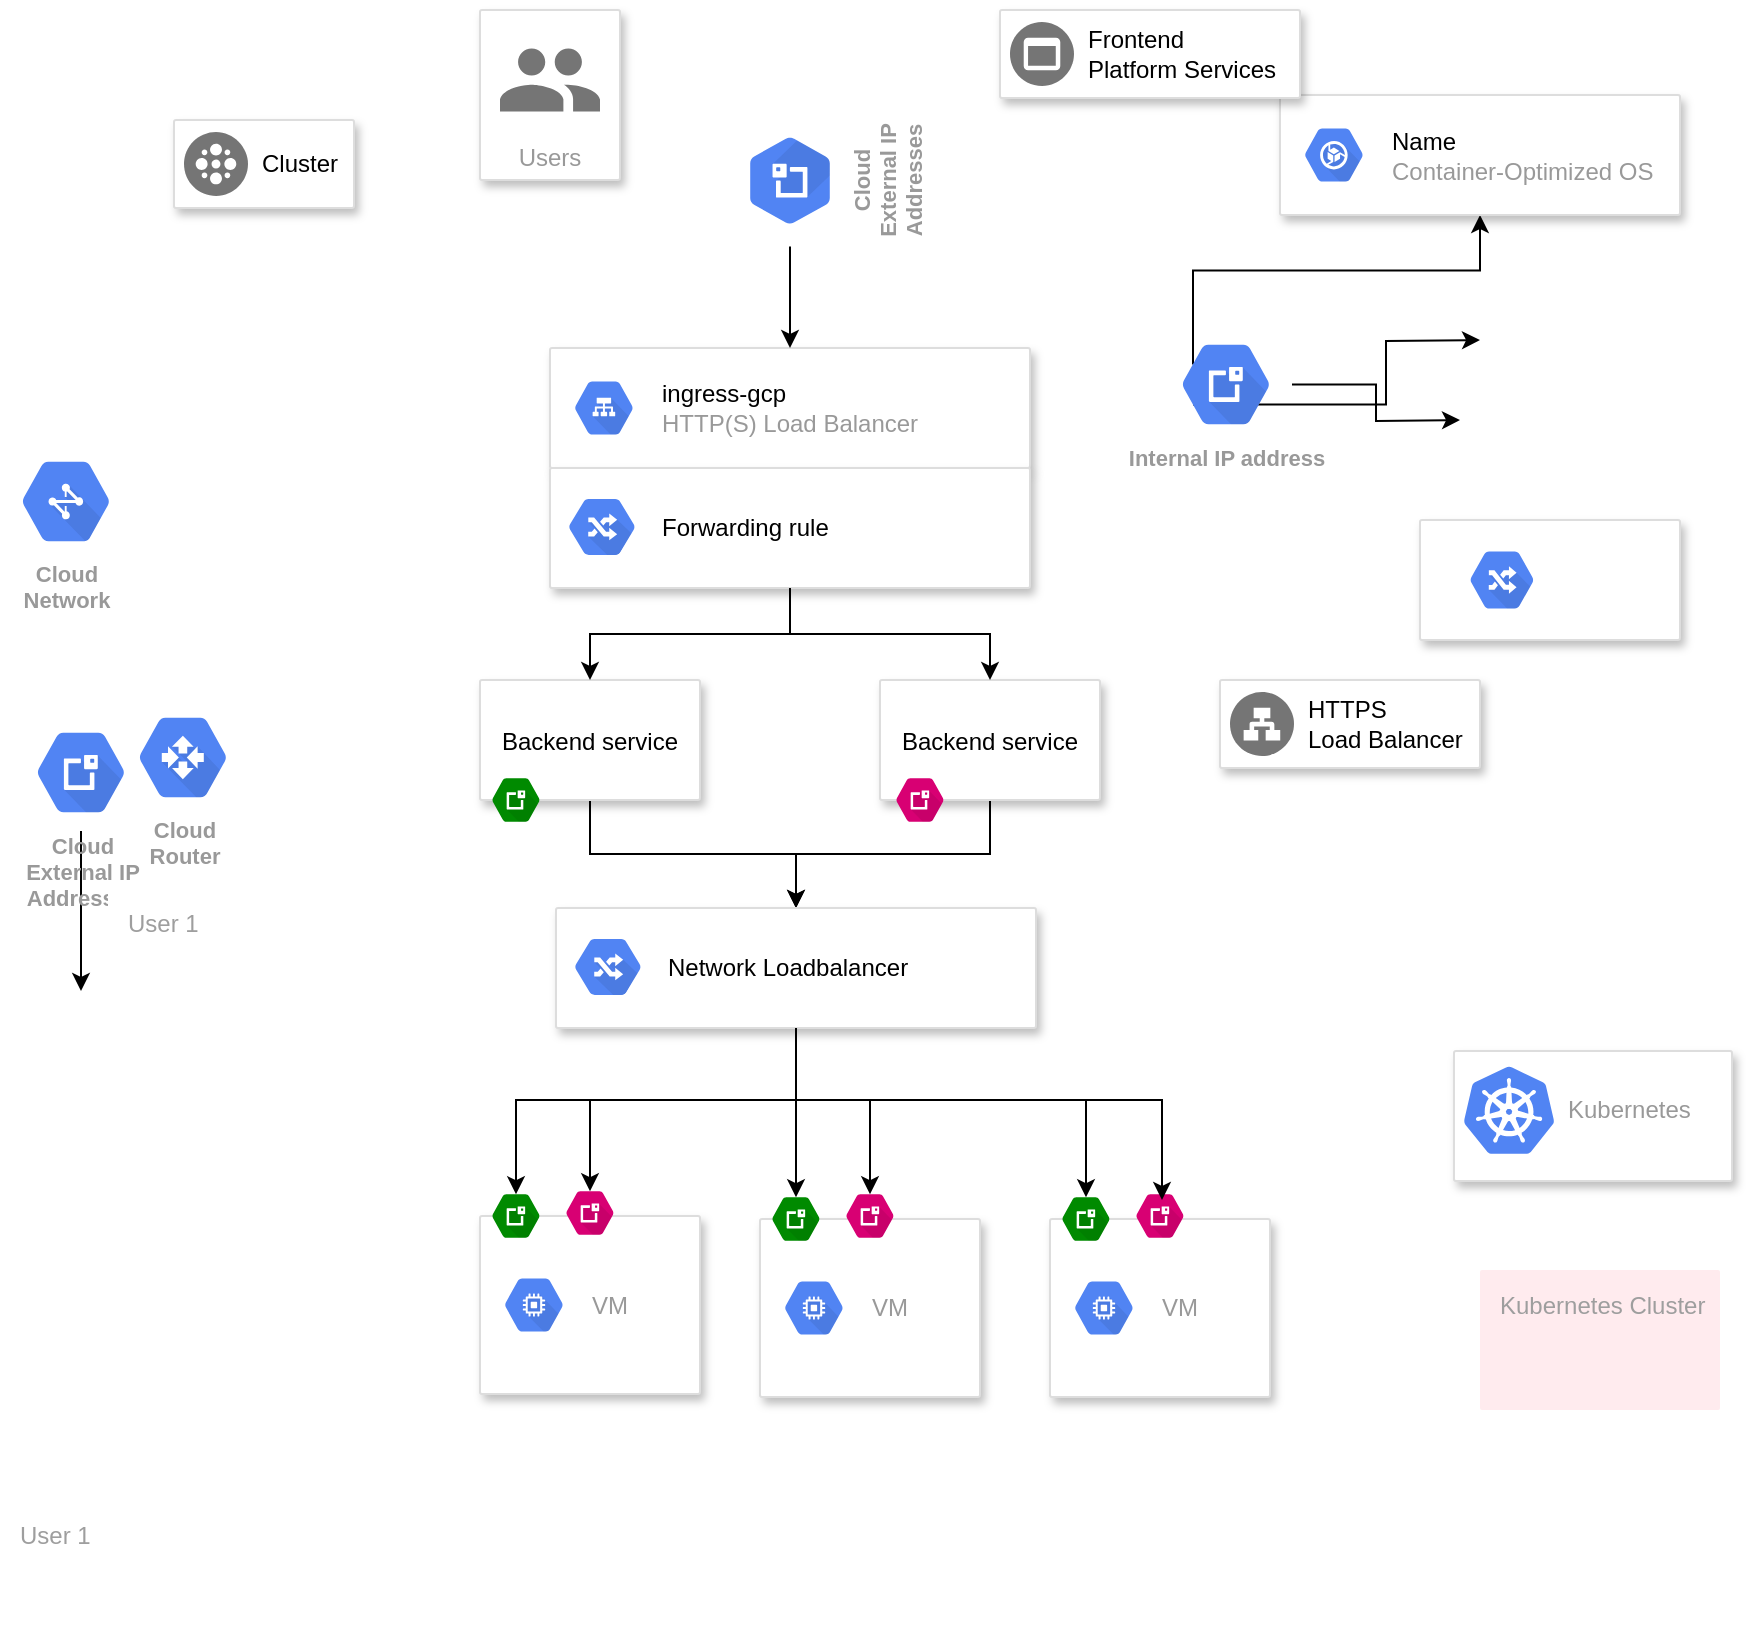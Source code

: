 <mxfile pages="1" version="11.2.5" type="github"><diagram id="d1ab7348-05c3-a1e3-ca4d-12c340fd6b49" name="Page-1"><mxGraphModel dx="893" dy="641" grid="1" gridSize="10" guides="1" tooltips="1" connect="1" arrows="1" fold="1" page="1" pageScale="1" pageWidth="1169" pageHeight="827" background="#ffffff" math="0" shadow="0"><root><mxCell id="0"/><mxCell id="1" parent="0"/><mxCell id="9L-gA9MY-_69T6XY2o5v-167" value="" style="strokeColor=#dddddd;fillColor=#ffffff;shadow=1;strokeWidth=1;rounded=1;absoluteArcSize=1;arcSize=2;" vertex="1" parent="1"><mxGeometry x="295" y="234" width="240" height="60" as="geometry"/></mxCell><mxCell id="9L-gA9MY-_69T6XY2o5v-168" value="&lt;font color=&quot;#000000&quot;&gt;&lt;span&gt;ingress-gcp&lt;/span&gt;&lt;/font&gt;&lt;br&gt;HTTP(S) Load Balancer" style="dashed=0;connectable=0;html=1;fillColor=#5184F3;strokeColor=none;shape=mxgraph.gcp2.hexIcon;prIcon=cloud_load_balancing;part=1;labelPosition=right;verticalLabelPosition=middle;align=left;verticalAlign=middle;spacingLeft=5;fontColor=#999999;fontSize=12;" vertex="1" parent="9L-gA9MY-_69T6XY2o5v-167"><mxGeometry y="0.5" width="44" height="39" relative="1" as="geometry"><mxPoint x="5" y="-19.5" as="offset"/></mxGeometry></mxCell><mxCell id="9L-gA9MY-_69T6XY2o5v-171" value="" style="strokeColor=#dddddd;fillColor=#ffffff;shadow=1;strokeWidth=1;rounded=1;absoluteArcSize=1;arcSize=2;" vertex="1" parent="1"><mxGeometry x="730" y="320" width="130" height="60" as="geometry"/></mxCell><mxCell id="9L-gA9MY-_69T6XY2o5v-176" value="" style="strokeColor=#dddddd;fillColor=#ffffff;shadow=1;strokeWidth=1;rounded=1;absoluteArcSize=1;arcSize=2;" vertex="1" parent="1"><mxGeometry x="747" y="585.5" width="139" height="65" as="geometry"/></mxCell><mxCell id="9L-gA9MY-_69T6XY2o5v-177" value="Kubernetes" style="dashed=0;connectable=0;html=1;fillColor=#5184F3;strokeColor=none;shape=mxgraph.gcp2.kubernetes_logo;part=1;labelPosition=right;verticalLabelPosition=middle;align=left;verticalAlign=middle;spacingLeft=5;fontColor=#999999;fontSize=12;" vertex="1" parent="9L-gA9MY-_69T6XY2o5v-176"><mxGeometry width="45" height="43.65" relative="1" as="geometry"><mxPoint x="5" y="7.675" as="offset"/></mxGeometry></mxCell><mxCell id="9L-gA9MY-_69T6XY2o5v-224" style="edgeStyle=orthogonalEdgeStyle;rounded=0;orthogonalLoop=1;jettySize=auto;html=1;" edge="1" parent="1" source="9L-gA9MY-_69T6XY2o5v-178"><mxGeometry relative="1" as="geometry"><mxPoint x="750" y="270" as="targetPoint"/></mxGeometry></mxCell><mxCell id="9L-gA9MY-_69T6XY2o5v-225" style="edgeStyle=orthogonalEdgeStyle;rounded=0;orthogonalLoop=1;jettySize=auto;html=1;exitX=0.25;exitY=0.67;exitDx=0;exitDy=0;exitPerimeter=0;" edge="1" parent="1" source="9L-gA9MY-_69T6XY2o5v-178"><mxGeometry relative="1" as="geometry"><mxPoint x="760" y="230" as="targetPoint"/></mxGeometry></mxCell><mxCell id="9L-gA9MY-_69T6XY2o5v-226" style="edgeStyle=orthogonalEdgeStyle;rounded=0;orthogonalLoop=1;jettySize=auto;html=1;exitX=0.25;exitY=0.33;exitDx=0;exitDy=0;exitPerimeter=0;" edge="1" parent="1" source="9L-gA9MY-_69T6XY2o5v-178" target="9L-gA9MY-_69T6XY2o5v-183"><mxGeometry relative="1" as="geometry"/></mxCell><mxCell id="9L-gA9MY-_69T6XY2o5v-178" value="Internal IP address" style="html=1;fillColor=#5184F3;strokeColor=none;verticalAlign=top;labelPosition=center;verticalLabelPosition=bottom;align=center;spacingTop=-6;fontSize=11;fontStyle=1;fontColor=#999999;shape=mxgraph.gcp2.hexIcon;prIcon=cloud_external_ip_addresses" vertex="1" parent="1"><mxGeometry x="600" y="223" width="66" height="58.5" as="geometry"/></mxCell><mxCell id="9L-gA9MY-_69T6XY2o5v-211" value="" style="edgeStyle=orthogonalEdgeStyle;rounded=0;orthogonalLoop=1;jettySize=auto;html=1;" edge="1" parent="1" source="9L-gA9MY-_69T6XY2o5v-208"><mxGeometry relative="1" as="geometry"><mxPoint x="60.5" y="555.5" as="targetPoint"/></mxGeometry></mxCell><mxCell id="9L-gA9MY-_69T6XY2o5v-208" value="Cloud&#xa;External IP&#xa;Addresses" style="html=1;fillColor=#5184F3;strokeColor=none;verticalAlign=top;labelPosition=center;verticalLabelPosition=bottom;align=center;spacingTop=-6;fontSize=11;fontStyle=1;fontColor=#999999;shape=mxgraph.gcp2.hexIcon;prIcon=cloud_external_ip_addresses" vertex="1" parent="1"><mxGeometry x="27.5" y="417" width="66" height="58.5" as="geometry"/></mxCell><mxCell id="9L-gA9MY-_69T6XY2o5v-179" value="Cloud&#xa;Router" style="html=1;fillColor=#5184F3;strokeColor=none;verticalAlign=top;labelPosition=center;verticalLabelPosition=bottom;align=center;spacingTop=-6;fontSize=11;fontStyle=1;fontColor=#999999;shape=mxgraph.gcp2.hexIcon;prIcon=cloud_router" vertex="1" parent="1"><mxGeometry x="78.5" y="409.5" width="66" height="58.5" as="geometry"/></mxCell><mxCell id="9L-gA9MY-_69T6XY2o5v-180" value="Cloud&#xa;Network" style="html=1;fillColor=#5184F3;strokeColor=none;verticalAlign=top;labelPosition=center;verticalLabelPosition=bottom;align=center;spacingTop=-6;fontSize=11;fontStyle=1;fontColor=#999999;shape=mxgraph.gcp2.hexIcon;prIcon=cloud_network" vertex="1" parent="1"><mxGeometry x="20" y="281.5" width="66" height="58.5" as="geometry"/></mxCell><mxCell id="9L-gA9MY-_69T6XY2o5v-181" value="" style="html=1;fillColor=#5184F3;strokeColor=none;verticalAlign=top;labelPosition=center;verticalLabelPosition=bottom;align=center;spacingTop=-6;fontSize=11;fontStyle=1;fontColor=#999999;shape=mxgraph.gcp2.hexIcon;prIcon=cloud_routes" vertex="1" parent="1"><mxGeometry x="747" y="329" width="48" height="42" as="geometry"/></mxCell><mxCell id="9L-gA9MY-_69T6XY2o5v-207" value="" style="edgeStyle=orthogonalEdgeStyle;rounded=0;orthogonalLoop=1;jettySize=auto;html=1;" edge="1" parent="1" source="9L-gA9MY-_69T6XY2o5v-182" target="9L-gA9MY-_69T6XY2o5v-167"><mxGeometry relative="1" as="geometry"/></mxCell><mxCell id="9L-gA9MY-_69T6XY2o5v-182" value="Cloud&#xa;External IP&#xa;Addresses" style="html=1;fillColor=#5184F3;strokeColor=none;verticalAlign=top;labelPosition=center;verticalLabelPosition=bottom;align=center;spacingTop=-6;fontSize=11;fontStyle=1;fontColor=#999999;shape=mxgraph.gcp2.hexIcon;prIcon=cloud_external_ip_addresses;rotation=-90;" vertex="1" parent="1"><mxGeometry x="382" y="121" width="66" height="58.5" as="geometry"/></mxCell><mxCell id="9L-gA9MY-_69T6XY2o5v-183" value="" style="strokeColor=#dddddd;fillColor=#ffffff;shadow=1;strokeWidth=1;rounded=1;absoluteArcSize=1;arcSize=2;" vertex="1" parent="1"><mxGeometry x="660" y="107.5" width="200" height="60" as="geometry"/></mxCell><mxCell id="9L-gA9MY-_69T6XY2o5v-184" value="&lt;font color=&quot;#000000&quot;&gt;Name&lt;/font&gt;&lt;br&gt;Container-Optimized OS" style="dashed=0;connectable=0;html=1;fillColor=#5184F3;strokeColor=none;shape=mxgraph.gcp2.hexIcon;prIcon=container_optimized_os;part=1;labelPosition=right;verticalLabelPosition=middle;align=left;verticalAlign=middle;spacingLeft=5;fontColor=#999999;fontSize=12;" vertex="1" parent="9L-gA9MY-_69T6XY2o5v-183"><mxGeometry y="0.5" width="44" height="39" relative="1" as="geometry"><mxPoint x="5" y="-19.5" as="offset"/></mxGeometry></mxCell><mxCell id="9L-gA9MY-_69T6XY2o5v-185" value="Users" style="strokeColor=#dddddd;fillColor=#ffffff;shadow=1;strokeWidth=1;rounded=1;absoluteArcSize=1;arcSize=2;labelPosition=center;verticalLabelPosition=middle;align=center;verticalAlign=bottom;spacingLeft=0;fontColor=#999999;fontSize=12;whiteSpace=wrap;spacingBottom=2;" vertex="1" parent="1"><mxGeometry x="260" y="65" width="70" height="85" as="geometry"/></mxCell><mxCell id="9L-gA9MY-_69T6XY2o5v-186" value="" style="dashed=0;connectable=0;html=1;fillColor=#757575;strokeColor=none;shape=mxgraph.gcp2.users;part=1;" vertex="1" parent="9L-gA9MY-_69T6XY2o5v-185"><mxGeometry x="0.5" width="50" height="31.5" relative="1" as="geometry"><mxPoint x="-25" y="19.25" as="offset"/></mxGeometry></mxCell><mxCell id="9L-gA9MY-_69T6XY2o5v-187" value="" style="strokeColor=#dddddd;fillColor=#ffffff;shadow=1;strokeWidth=1;rounded=1;absoluteArcSize=1;arcSize=2;" vertex="1" parent="1"><mxGeometry x="107" y="120" width="90" height="44" as="geometry"/></mxCell><mxCell id="9L-gA9MY-_69T6XY2o5v-188" value="Cluster" style="dashed=0;connectable=0;html=1;fillColor=#757575;strokeColor=none;shape=mxgraph.gcp2.cluster;part=1;labelPosition=right;verticalLabelPosition=middle;align=left;verticalAlign=middle;spacingLeft=5;fontColor=#000000;fontSize=12;" vertex="1" parent="9L-gA9MY-_69T6XY2o5v-187"><mxGeometry y="0.5" width="32" height="32" relative="1" as="geometry"><mxPoint x="5" y="-16" as="offset"/></mxGeometry></mxCell><mxCell id="9L-gA9MY-_69T6XY2o5v-189" value="" style="strokeColor=#dddddd;fillColor=#ffffff;shadow=1;strokeWidth=1;rounded=1;absoluteArcSize=1;arcSize=2;" vertex="1" parent="1"><mxGeometry x="520" y="65" width="150" height="44" as="geometry"/></mxCell><mxCell id="9L-gA9MY-_69T6XY2o5v-190" value="Frontend&#xa;Platform Services" style="dashed=0;connectable=0;html=1;fillColor=#757575;strokeColor=none;shape=mxgraph.gcp2.frontend_platform_services;part=1;labelPosition=right;verticalLabelPosition=middle;align=left;verticalAlign=middle;spacingLeft=5;fontColor=#000000;fontSize=12;" vertex="1" parent="9L-gA9MY-_69T6XY2o5v-189"><mxGeometry y="0.5" width="32" height="32" relative="1" as="geometry"><mxPoint x="5" y="-16" as="offset"/></mxGeometry></mxCell><mxCell id="9L-gA9MY-_69T6XY2o5v-191" value="" style="strokeColor=#dddddd;fillColor=#ffffff;shadow=1;strokeWidth=1;rounded=1;absoluteArcSize=1;arcSize=2;" vertex="1" parent="1"><mxGeometry x="630" y="400" width="130" height="44" as="geometry"/></mxCell><mxCell id="9L-gA9MY-_69T6XY2o5v-192" value="HTTPS&#xa;Load Balancer" style="dashed=0;connectable=0;html=1;fillColor=#757575;strokeColor=none;shape=mxgraph.gcp2.network_load_balancer;part=1;labelPosition=right;verticalLabelPosition=middle;align=left;verticalAlign=middle;spacingLeft=5;fontColor=#000000;fontSize=12;" vertex="1" parent="9L-gA9MY-_69T6XY2o5v-191"><mxGeometry y="0.5" width="32" height="32" relative="1" as="geometry"><mxPoint x="5" y="-16" as="offset"/></mxGeometry></mxCell><mxCell id="9L-gA9MY-_69T6XY2o5v-215" value="" style="strokeColor=#dddddd;fillColor=#ffffff;shadow=1;strokeWidth=1;rounded=1;absoluteArcSize=1;arcSize=2;" vertex="1" parent="1"><mxGeometry x="260" y="668" width="110" height="89" as="geometry"/></mxCell><mxCell id="9L-gA9MY-_69T6XY2o5v-216" value="VM" style="dashed=0;connectable=0;html=1;fillColor=#5184F3;strokeColor=none;shape=mxgraph.gcp2.hexIcon;prIcon=compute_engine;part=1;labelPosition=right;verticalLabelPosition=middle;align=left;verticalAlign=middle;spacingLeft=5;fontColor=#999999;fontSize=12;" vertex="1" parent="9L-gA9MY-_69T6XY2o5v-215"><mxGeometry y="0.5" width="44" height="39" relative="1" as="geometry"><mxPoint x="5" y="-19.5" as="offset"/></mxGeometry></mxCell><mxCell id="9L-gA9MY-_69T6XY2o5v-235" value="" style="html=1;fillColor=#008a00;strokeColor=#005700;verticalAlign=top;labelPosition=center;verticalLabelPosition=bottom;align=center;spacingTop=-6;fontSize=11;fontStyle=1;shape=mxgraph.gcp2.hexIcon;prIcon=cloud_external_ip_addresses;fontColor=#ffffff;" vertex="1" parent="9L-gA9MY-_69T6XY2o5v-215"><mxGeometry y="-16" width="36" height="32" as="geometry"/></mxCell><mxCell id="9L-gA9MY-_69T6XY2o5v-237" value="" style="html=1;fillColor=#d80073;strokeColor=#A50040;verticalAlign=top;labelPosition=center;verticalLabelPosition=bottom;align=center;spacingTop=-6;fontSize=11;fontStyle=1;shape=mxgraph.gcp2.hexIcon;prIcon=cloud_external_ip_addresses;fontColor=#ffffff;" vertex="1" parent="9L-gA9MY-_69T6XY2o5v-215"><mxGeometry x="37" y="-17.5" width="36" height="32" as="geometry"/></mxCell><mxCell id="9L-gA9MY-_69T6XY2o5v-219" value="User 1" style="points=[[0,0,0],[0.25,0,0],[0.5,0,0],[0.75,0,0],[1,0,0],[1,0.25,0],[1,0.5,0],[1,0.75,0],[1,1,0],[0.75,1,0],[0.5,1,0],[0.25,1,0],[0,1,0],[0,0.75,0],[0,0.5,0],[0,0.25,0]];rounded=1;absoluteArcSize=1;arcSize=2;html=1;strokeColor=none;gradientColor=none;shadow=0;dashed=0;fontSize=12;fontColor=#9E9E9E;align=left;verticalAlign=top;spacing=10;spacingTop=-4;fillColor=#ffffff;" vertex="1" parent="1"><mxGeometry x="20" y="810" width="120" height="70" as="geometry"/></mxCell><mxCell id="9L-gA9MY-_69T6XY2o5v-220" value="User 1" style="points=[[0,0,0],[0.25,0,0],[0.5,0,0],[0.75,0,0],[1,0,0],[1,0.25,0],[1,0.5,0],[1,0.75,0],[1,1,0],[0.75,1,0],[0.5,1,0],[0.25,1,0],[0,1,0],[0,0.75,0],[0,0.5,0],[0,0.25,0]];rounded=1;absoluteArcSize=1;arcSize=2;html=1;strokeColor=none;gradientColor=none;shadow=0;dashed=0;fontSize=12;fontColor=#9E9E9E;align=left;verticalAlign=top;spacing=10;spacingTop=-4;fillColor=#ffffff;" vertex="1" parent="1"><mxGeometry x="74" y="504" width="120" height="70" as="geometry"/></mxCell><mxCell id="9L-gA9MY-_69T6XY2o5v-221" value="Kubernetes Cluster" style="points=[[0,0,0],[0.25,0,0],[0.5,0,0],[0.75,0,0],[1,0,0],[1,0.25,0],[1,0.5,0],[1,0.75,0],[1,1,0],[0.75,1,0],[0.5,1,0],[0.25,1,0],[0,1,0],[0,0.75,0],[0,0.5,0],[0,0.25,0]];rounded=1;absoluteArcSize=1;arcSize=2;html=1;strokeColor=none;gradientColor=none;shadow=0;dashed=0;fontSize=12;fontColor=#9E9E9E;align=left;verticalAlign=top;spacing=10;spacingTop=-4;fillColor=#FFEBEE;" vertex="1" parent="1"><mxGeometry x="760" y="695" width="120" height="70" as="geometry"/></mxCell><mxCell id="9L-gA9MY-_69T6XY2o5v-263" value="" style="edgeStyle=orthogonalEdgeStyle;rounded=0;orthogonalLoop=1;jettySize=auto;html=1;entryX=0.5;entryY=0;entryDx=0;entryDy=0;" edge="1" parent="1" source="9L-gA9MY-_69T6XY2o5v-222" target="9L-gA9MY-_69T6XY2o5v-260"><mxGeometry relative="1" as="geometry"/></mxCell><mxCell id="9L-gA9MY-_69T6XY2o5v-222" value="Backend service" style="strokeColor=#dddddd;fillColor=#ffffff;shadow=1;strokeWidth=1;rounded=1;absoluteArcSize=1;arcSize=2;" vertex="1" parent="1"><mxGeometry x="260" y="400" width="110" height="60" as="geometry"/></mxCell><mxCell id="9L-gA9MY-_69T6XY2o5v-264" value="" style="edgeStyle=orthogonalEdgeStyle;rounded=0;orthogonalLoop=1;jettySize=auto;html=1;" edge="1" parent="1" source="9L-gA9MY-_69T6XY2o5v-227" target="9L-gA9MY-_69T6XY2o5v-260"><mxGeometry relative="1" as="geometry"/></mxCell><mxCell id="9L-gA9MY-_69T6XY2o5v-227" value="Backend service" style="strokeColor=#dddddd;fillColor=#ffffff;shadow=1;strokeWidth=1;rounded=1;absoluteArcSize=1;arcSize=2;" vertex="1" parent="1"><mxGeometry x="460" y="400" width="110" height="60" as="geometry"/></mxCell><mxCell id="9L-gA9MY-_69T6XY2o5v-236" value="" style="html=1;fillColor=#008a00;strokeColor=#005700;verticalAlign=top;labelPosition=center;verticalLabelPosition=bottom;align=center;spacingTop=-6;fontSize=11;fontStyle=1;shape=mxgraph.gcp2.hexIcon;prIcon=cloud_external_ip_addresses;fontColor=#ffffff;" vertex="1" parent="1"><mxGeometry x="260" y="444" width="36" height="32" as="geometry"/></mxCell><mxCell id="9L-gA9MY-_69T6XY2o5v-239" value="" style="html=1;fillColor=#d80073;strokeColor=#A50040;verticalAlign=top;labelPosition=center;verticalLabelPosition=bottom;align=center;spacingTop=-6;fontSize=11;fontStyle=1;shape=mxgraph.gcp2.hexIcon;prIcon=cloud_external_ip_addresses;fontColor=#ffffff;" vertex="1" parent="1"><mxGeometry x="462" y="444" width="36" height="32" as="geometry"/></mxCell><mxCell id="9L-gA9MY-_69T6XY2o5v-240" value="" style="strokeColor=#dddddd;fillColor=#ffffff;shadow=1;strokeWidth=1;rounded=1;absoluteArcSize=1;arcSize=2;" vertex="1" parent="1"><mxGeometry x="400" y="669.5" width="110" height="89" as="geometry"/></mxCell><mxCell id="9L-gA9MY-_69T6XY2o5v-241" value="VM" style="dashed=0;connectable=0;html=1;fillColor=#5184F3;strokeColor=none;shape=mxgraph.gcp2.hexIcon;prIcon=compute_engine;part=1;labelPosition=right;verticalLabelPosition=middle;align=left;verticalAlign=middle;spacingLeft=5;fontColor=#999999;fontSize=12;" vertex="1" parent="9L-gA9MY-_69T6XY2o5v-240"><mxGeometry y="0.5" width="44" height="39" relative="1" as="geometry"><mxPoint x="5" y="-19.5" as="offset"/></mxGeometry></mxCell><mxCell id="9L-gA9MY-_69T6XY2o5v-242" value="" style="html=1;fillColor=#008a00;strokeColor=#005700;verticalAlign=top;labelPosition=center;verticalLabelPosition=bottom;align=center;spacingTop=-6;fontSize=11;fontStyle=1;shape=mxgraph.gcp2.hexIcon;prIcon=cloud_external_ip_addresses;fontColor=#ffffff;" vertex="1" parent="9L-gA9MY-_69T6XY2o5v-240"><mxGeometry y="-16" width="36" height="32" as="geometry"/></mxCell><mxCell id="9L-gA9MY-_69T6XY2o5v-243" value="" style="html=1;fillColor=#d80073;strokeColor=#A50040;verticalAlign=top;labelPosition=center;verticalLabelPosition=bottom;align=center;spacingTop=-6;fontSize=11;fontStyle=1;shape=mxgraph.gcp2.hexIcon;prIcon=cloud_external_ip_addresses;fontColor=#ffffff;" vertex="1" parent="9L-gA9MY-_69T6XY2o5v-240"><mxGeometry x="37" y="-17.5" width="36" height="32" as="geometry"/></mxCell><mxCell id="9L-gA9MY-_69T6XY2o5v-244" value="" style="strokeColor=#dddddd;fillColor=#ffffff;shadow=1;strokeWidth=1;rounded=1;absoluteArcSize=1;arcSize=2;" vertex="1" parent="1"><mxGeometry x="545" y="669.5" width="110" height="89" as="geometry"/></mxCell><mxCell id="9L-gA9MY-_69T6XY2o5v-245" value="VM" style="dashed=0;connectable=0;html=1;fillColor=#5184F3;strokeColor=none;shape=mxgraph.gcp2.hexIcon;prIcon=compute_engine;part=1;labelPosition=right;verticalLabelPosition=middle;align=left;verticalAlign=middle;spacingLeft=5;fontColor=#999999;fontSize=12;" vertex="1" parent="9L-gA9MY-_69T6XY2o5v-244"><mxGeometry y="0.5" width="44" height="39" relative="1" as="geometry"><mxPoint x="5" y="-19.5" as="offset"/></mxGeometry></mxCell><mxCell id="9L-gA9MY-_69T6XY2o5v-246" value="" style="html=1;fillColor=#008a00;strokeColor=#005700;verticalAlign=top;labelPosition=center;verticalLabelPosition=bottom;align=center;spacingTop=-6;fontSize=11;fontStyle=1;shape=mxgraph.gcp2.hexIcon;prIcon=cloud_external_ip_addresses;fontColor=#ffffff;" vertex="1" parent="9L-gA9MY-_69T6XY2o5v-244"><mxGeometry y="-16" width="36" height="32" as="geometry"/></mxCell><mxCell id="9L-gA9MY-_69T6XY2o5v-247" value="" style="html=1;fillColor=#d80073;strokeColor=#A50040;verticalAlign=top;labelPosition=center;verticalLabelPosition=bottom;align=center;spacingTop=-6;fontSize=11;fontStyle=1;shape=mxgraph.gcp2.hexIcon;prIcon=cloud_external_ip_addresses;fontColor=#ffffff;" vertex="1" parent="9L-gA9MY-_69T6XY2o5v-244"><mxGeometry x="37" y="-17.5" width="36" height="32" as="geometry"/></mxCell><mxCell id="9L-gA9MY-_69T6XY2o5v-258" value="" style="edgeStyle=orthogonalEdgeStyle;rounded=0;orthogonalLoop=1;jettySize=auto;html=1;entryX=0.5;entryY=0;entryDx=0;entryDy=0;" edge="1" parent="1" source="9L-gA9MY-_69T6XY2o5v-252" target="9L-gA9MY-_69T6XY2o5v-222"><mxGeometry relative="1" as="geometry"><mxPoint x="415" y="434" as="targetPoint"/></mxGeometry></mxCell><mxCell id="9L-gA9MY-_69T6XY2o5v-252" value="" style="strokeColor=#dddddd;fillColor=#ffffff;shadow=1;strokeWidth=1;rounded=1;absoluteArcSize=1;arcSize=2;" vertex="1" parent="1"><mxGeometry x="295" y="294" width="240" height="60" as="geometry"/></mxCell><mxCell id="9L-gA9MY-_69T6XY2o5v-253" value="&lt;font color=&quot;#000000&quot;&gt;&lt;span&gt;Forwarding rule&lt;/span&gt;&lt;/font&gt;" style="dashed=0;connectable=0;html=1;fillColor=#5184F3;strokeColor=none;shape=mxgraph.gcp2.hexIcon;prIcon=cloud_load_balancing;part=1;labelPosition=right;verticalLabelPosition=middle;align=left;verticalAlign=middle;spacingLeft=5;fontColor=#999999;fontSize=12;" vertex="1" parent="9L-gA9MY-_69T6XY2o5v-252"><mxGeometry y="0.5" width="44" height="39" relative="1" as="geometry"><mxPoint x="5" y="-19.5" as="offset"/></mxGeometry></mxCell><mxCell id="9L-gA9MY-_69T6XY2o5v-254" value="" style="html=1;fillColor=#5184F3;strokeColor=none;verticalAlign=top;labelPosition=center;verticalLabelPosition=bottom;align=center;spacingTop=-6;fontSize=11;fontStyle=1;fontColor=#999999;shape=mxgraph.gcp2.hexIcon;prIcon=cloud_routes" vertex="1" parent="9L-gA9MY-_69T6XY2o5v-252"><mxGeometry x="1" y="9" width="50" height="41" as="geometry"/></mxCell><mxCell id="9L-gA9MY-_69T6XY2o5v-259" value="" style="edgeStyle=orthogonalEdgeStyle;rounded=0;orthogonalLoop=1;jettySize=auto;html=1;exitX=0.5;exitY=1;exitDx=0;exitDy=0;" edge="1" parent="1" source="9L-gA9MY-_69T6XY2o5v-252" target="9L-gA9MY-_69T6XY2o5v-227"><mxGeometry relative="1" as="geometry"><mxPoint x="425" y="364" as="sourcePoint"/><mxPoint x="325" y="410" as="targetPoint"/></mxGeometry></mxCell><mxCell id="9L-gA9MY-_69T6XY2o5v-265" value="" style="edgeStyle=orthogonalEdgeStyle;rounded=0;orthogonalLoop=1;jettySize=auto;html=1;entryX=0.5;entryY=0.16;entryDx=0;entryDy=0;entryPerimeter=0;" edge="1" parent="1" source="9L-gA9MY-_69T6XY2o5v-260" target="9L-gA9MY-_69T6XY2o5v-243"><mxGeometry relative="1" as="geometry"><Array as="points"><mxPoint x="418" y="610"/><mxPoint x="455" y="610"/></Array></mxGeometry></mxCell><mxCell id="9L-gA9MY-_69T6XY2o5v-260" value="" style="strokeColor=#dddddd;fillColor=#ffffff;shadow=1;strokeWidth=1;rounded=1;absoluteArcSize=1;arcSize=2;" vertex="1" parent="1"><mxGeometry x="298" y="514" width="240" height="60" as="geometry"/></mxCell><mxCell id="9L-gA9MY-_69T6XY2o5v-261" value="&lt;font color=&quot;#000000&quot;&gt;&lt;span&gt;Network Loadbalancer&lt;/span&gt;&lt;/font&gt;" style="dashed=0;connectable=0;html=1;fillColor=#5184F3;strokeColor=none;shape=mxgraph.gcp2.hexIcon;prIcon=cloud_load_balancing;part=1;labelPosition=right;verticalLabelPosition=middle;align=left;verticalAlign=middle;spacingLeft=5;fontColor=#999999;fontSize=12;" vertex="1" parent="9L-gA9MY-_69T6XY2o5v-260"><mxGeometry y="0.5" width="44" height="39" relative="1" as="geometry"><mxPoint x="5" y="-19.5" as="offset"/></mxGeometry></mxCell><mxCell id="9L-gA9MY-_69T6XY2o5v-262" value="" style="html=1;fillColor=#5184F3;strokeColor=none;verticalAlign=top;labelPosition=center;verticalLabelPosition=bottom;align=center;spacingTop=-6;fontSize=11;fontStyle=1;fontColor=#999999;shape=mxgraph.gcp2.hexIcon;prIcon=cloud_routes" vertex="1" parent="9L-gA9MY-_69T6XY2o5v-260"><mxGeometry x="1" y="9" width="50" height="41" as="geometry"/></mxCell><mxCell id="9L-gA9MY-_69T6XY2o5v-266" value="" style="edgeStyle=orthogonalEdgeStyle;rounded=0;orthogonalLoop=1;jettySize=auto;html=1;entryX=0.5;entryY=0.16;entryDx=0;entryDy=0;entryPerimeter=0;exitX=0.5;exitY=1;exitDx=0;exitDy=0;" edge="1" parent="1" source="9L-gA9MY-_69T6XY2o5v-260" target="9L-gA9MY-_69T6XY2o5v-246"><mxGeometry relative="1" as="geometry"><mxPoint x="428" y="584" as="sourcePoint"/><mxPoint x="465" y="667" as="targetPoint"/><Array as="points"><mxPoint x="418" y="610"/><mxPoint x="563" y="610"/></Array></mxGeometry></mxCell><mxCell id="9L-gA9MY-_69T6XY2o5v-267" value="" style="edgeStyle=orthogonalEdgeStyle;rounded=0;orthogonalLoop=1;jettySize=auto;html=1;exitX=0.5;exitY=1;exitDx=0;exitDy=0;" edge="1" parent="1" source="9L-gA9MY-_69T6XY2o5v-260"><mxGeometry relative="1" as="geometry"><mxPoint x="420" y="580" as="sourcePoint"/><mxPoint x="601" y="660" as="targetPoint"/><Array as="points"><mxPoint x="418" y="610"/><mxPoint x="601" y="610"/></Array></mxGeometry></mxCell><mxCell id="9L-gA9MY-_69T6XY2o5v-269" value="" style="edgeStyle=orthogonalEdgeStyle;rounded=0;orthogonalLoop=1;jettySize=auto;html=1;exitX=0.5;exitY=1;exitDx=0;exitDy=0;entryX=0.5;entryY=0.16;entryDx=0;entryDy=0;entryPerimeter=0;" edge="1" parent="1" source="9L-gA9MY-_69T6XY2o5v-260" target="9L-gA9MY-_69T6XY2o5v-242"><mxGeometry relative="1" as="geometry"><mxPoint x="116" y="567.5" as="sourcePoint"/><mxPoint x="299" y="653.5" as="targetPoint"/><Array as="points"><mxPoint x="418" y="630"/><mxPoint x="418" y="630"/></Array></mxGeometry></mxCell><mxCell id="9L-gA9MY-_69T6XY2o5v-270" value="" style="edgeStyle=orthogonalEdgeStyle;rounded=0;orthogonalLoop=1;jettySize=auto;html=1;exitX=0.5;exitY=1;exitDx=0;exitDy=0;entryX=0.5;entryY=0.16;entryDx=0;entryDy=0;entryPerimeter=0;" edge="1" parent="1" source="9L-gA9MY-_69T6XY2o5v-260" target="9L-gA9MY-_69T6XY2o5v-237"><mxGeometry relative="1" as="geometry"><mxPoint x="428" y="584" as="sourcePoint"/><mxPoint x="428" y="669" as="targetPoint"/><Array as="points"><mxPoint x="418" y="610"/><mxPoint x="315" y="610"/></Array></mxGeometry></mxCell><mxCell id="9L-gA9MY-_69T6XY2o5v-271" value="" style="edgeStyle=orthogonalEdgeStyle;rounded=0;orthogonalLoop=1;jettySize=auto;html=1;exitX=0.5;exitY=1;exitDx=0;exitDy=0;entryX=0.5;entryY=0.16;entryDx=0;entryDy=0;entryPerimeter=0;" edge="1" parent="1" source="9L-gA9MY-_69T6XY2o5v-260" target="9L-gA9MY-_69T6XY2o5v-235"><mxGeometry relative="1" as="geometry"><mxPoint x="438" y="594" as="sourcePoint"/><mxPoint x="278" y="650" as="targetPoint"/><Array as="points"><mxPoint x="418" y="610"/><mxPoint x="278" y="610"/></Array></mxGeometry></mxCell></root></mxGraphModel></diagram></mxfile>